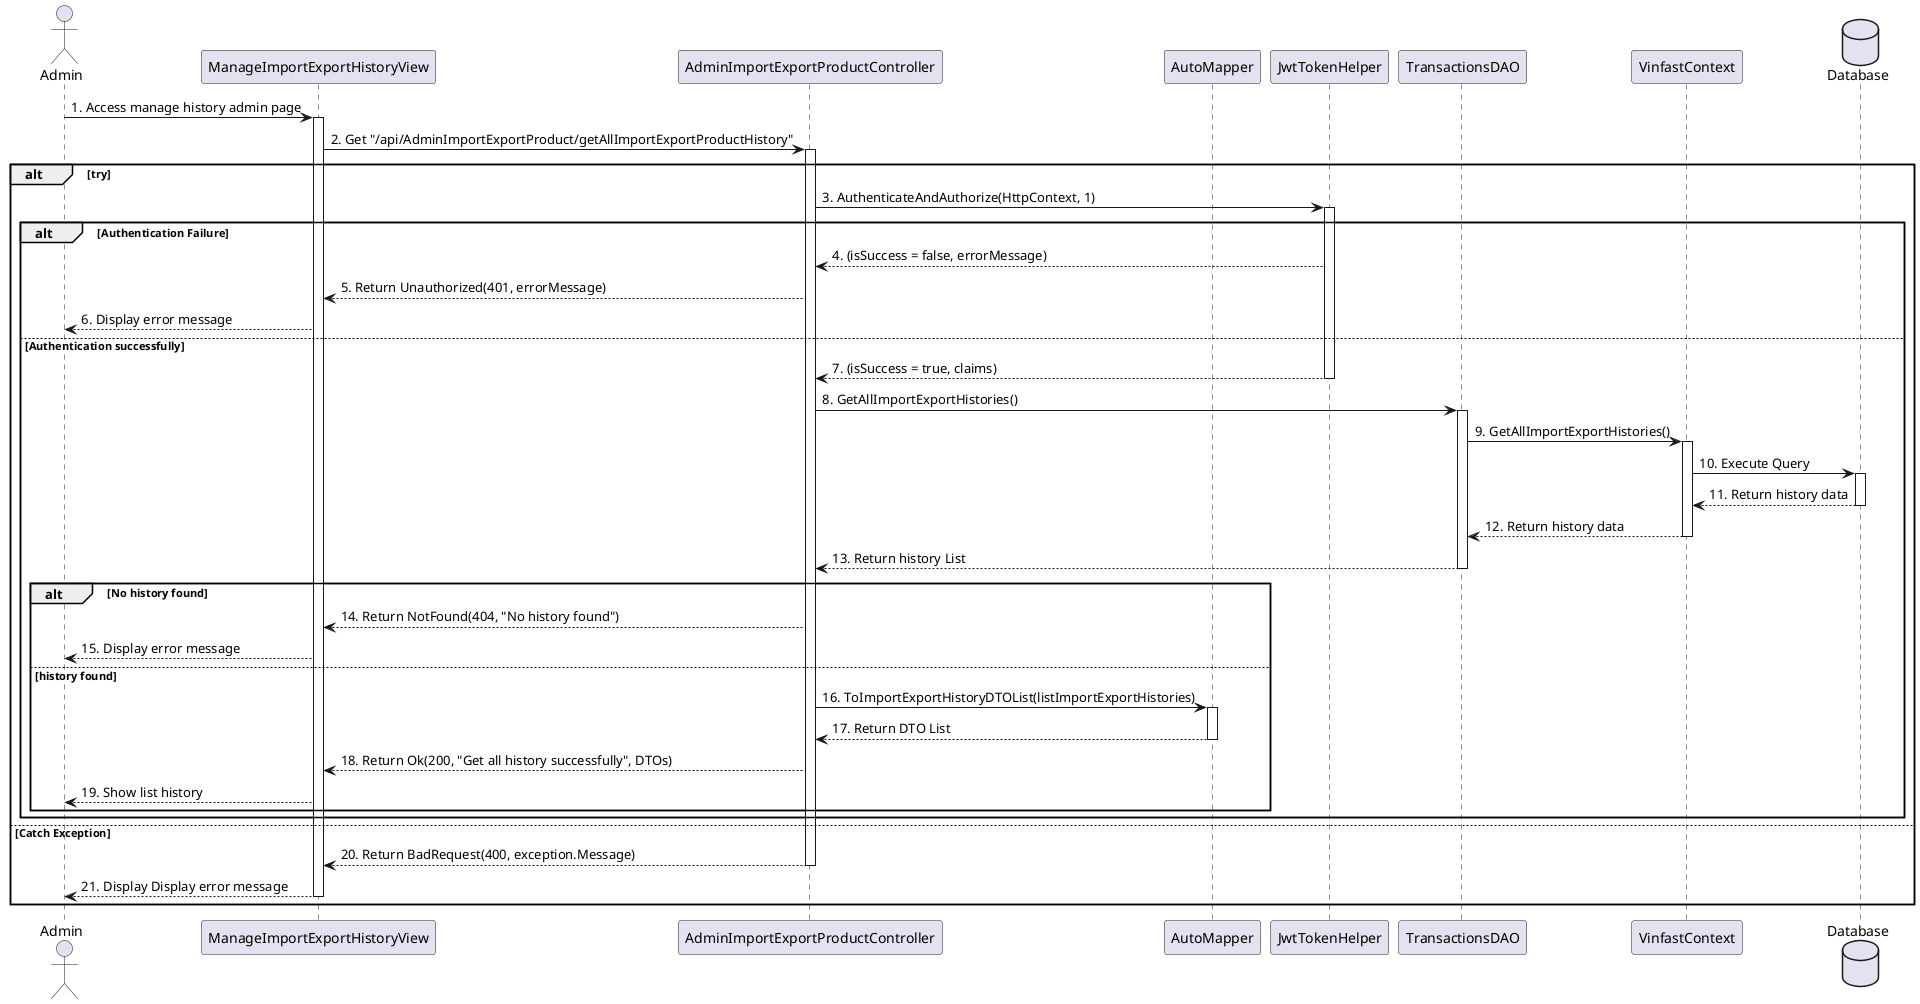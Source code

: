 @startuml
actor Admin
participant ManageImportExportHistoryView
participant AdminImportExportProductController
participant AutoMapper
participant JwtTokenHelper
participant TransactionsDAO
participant VinfastContext
database Database


Admin -> ManageImportExportHistoryView: 1. Access manage history admin page
activate ManageImportExportHistoryView

    ManageImportExportHistoryView -> AdminImportExportProductController: 2. Get "/api/AdminImportExportProduct/getAllImportExportProductHistory"
alt try
    activate AdminImportExportProductController

    AdminImportExportProductController -> JwtTokenHelper: 3. AuthenticateAndAuthorize(HttpContext, 1)
        alt Authentication Failure
            activate JwtTokenHelper
            JwtTokenHelper --> AdminImportExportProductController: 4. (isSuccess = false, errorMessage)
            AdminImportExportProductController --> ManageImportExportHistoryView: 5. Return Unauthorized(401, errorMessage)
            ManageImportExportHistoryView --> Admin: 6. Display error message
            
        else Authentication successfully
            JwtTokenHelper --> AdminImportExportProductController: 7. (isSuccess = true, claims)
            deactivate JwtTokenHelper
            
            AdminImportExportProductController -> TransactionsDAO: 8. GetAllImportExportHistories()
            activate TransactionsDAO
            
            TransactionsDAO -> VinfastContext: 9. GetAllImportExportHistories()
            activate VinfastContext
            
            VinfastContext -> Database: 10. Execute Query
            activate Database
            Database --> VinfastContext: 11. Return history data
            deactivate Database
            
            VinfastContext --> TransactionsDAO: 12. Return history data
            deactivate VinfastContext
            TransactionsDAO --> AdminImportExportProductController: 13. Return history List
            deactivate TransactionsDAO

            alt No history found
                AdminImportExportProductController --> ManageImportExportHistoryView: 14. Return NotFound(404, "No history found")
                ManageImportExportHistoryView --> Admin: 15. Display error message
            else history found
                AdminImportExportProductController -> AutoMapper: 16. ToImportExportHistoryDTOList(listImportExportHistories)
                activate AutoMapper
                AutoMapper --> AdminImportExportProductController: 17. Return DTO List
                deactivate AutoMapper
                AdminImportExportProductController --> ManageImportExportHistoryView: 18. Return Ok(200, "Get all history successfully", DTOs)
                ManageImportExportHistoryView --> Admin: 19. Show list history
            end
        
    end

else Catch Exception
    AdminImportExportProductController --> ManageImportExportHistoryView: 20. Return BadRequest(400, exception.Message)
    deactivate AdminImportExportProductController
    ManageImportExportHistoryView --> Admin: 21. Display Display error message
deactivate ManageImportExportHistoryView
end




@enduml